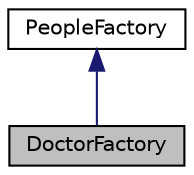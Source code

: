 digraph "DoctorFactory"
{
  edge [fontname="Helvetica",fontsize="10",labelfontname="Helvetica",labelfontsize="10"];
  node [fontname="Helvetica",fontsize="10",shape=record];
  Node2 [label="DoctorFactory",height=0.2,width=0.4,color="black", fillcolor="grey75", style="filled", fontcolor="black"];
  Node3 -> Node2 [dir="back",color="midnightblue",fontsize="10",style="solid"];
  Node3 [label="PeopleFactory",height=0.2,width=0.4,color="black", fillcolor="white", style="filled",URL="$classPeopleFactory.html",tooltip="People Factory class. "];
}
